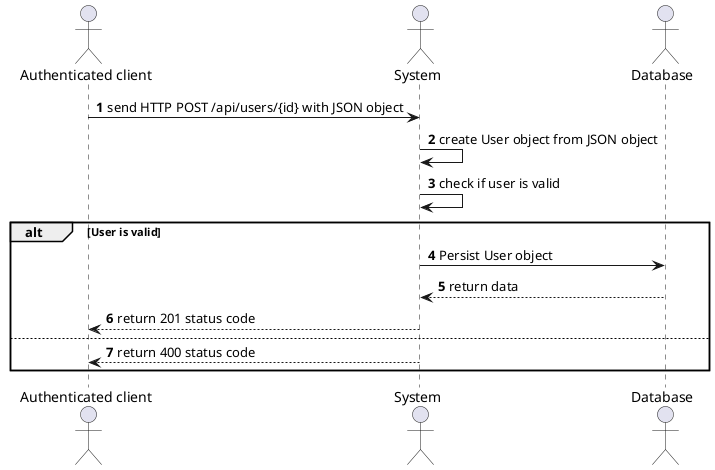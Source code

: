 @startuml
'https://plantuml.com/sequence-diagram

autonumber

actor "Authenticated client" as client
actor System                as system
actor Database              as db

client  -> system  : send HTTP POST /api/users/{id} with JSON object
system -> system  : create User object from JSON object
system -> system  : check if user is valid
alt User is valid
    system -> db      : Persist User object
    system <-- db     : return data
    client  <-- system : return 201 status code
else
    client  <-- system : return 400 status code
end
@enduml